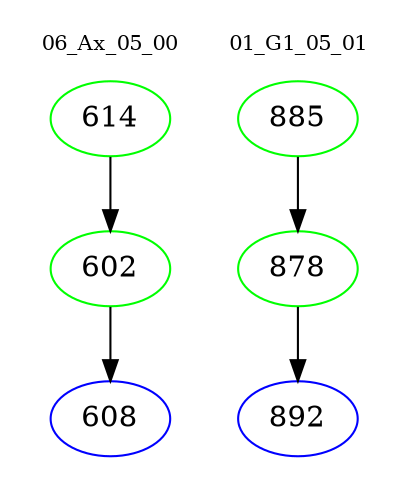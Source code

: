 digraph{
subgraph cluster_0 {
color = white
label = "06_Ax_05_00";
fontsize=10;
T0_614 [label="614", color="green"]
T0_614 -> T0_602 [color="black"]
T0_602 [label="602", color="green"]
T0_602 -> T0_608 [color="black"]
T0_608 [label="608", color="blue"]
}
subgraph cluster_1 {
color = white
label = "01_G1_05_01";
fontsize=10;
T1_885 [label="885", color="green"]
T1_885 -> T1_878 [color="black"]
T1_878 [label="878", color="green"]
T1_878 -> T1_892 [color="black"]
T1_892 [label="892", color="blue"]
}
}
